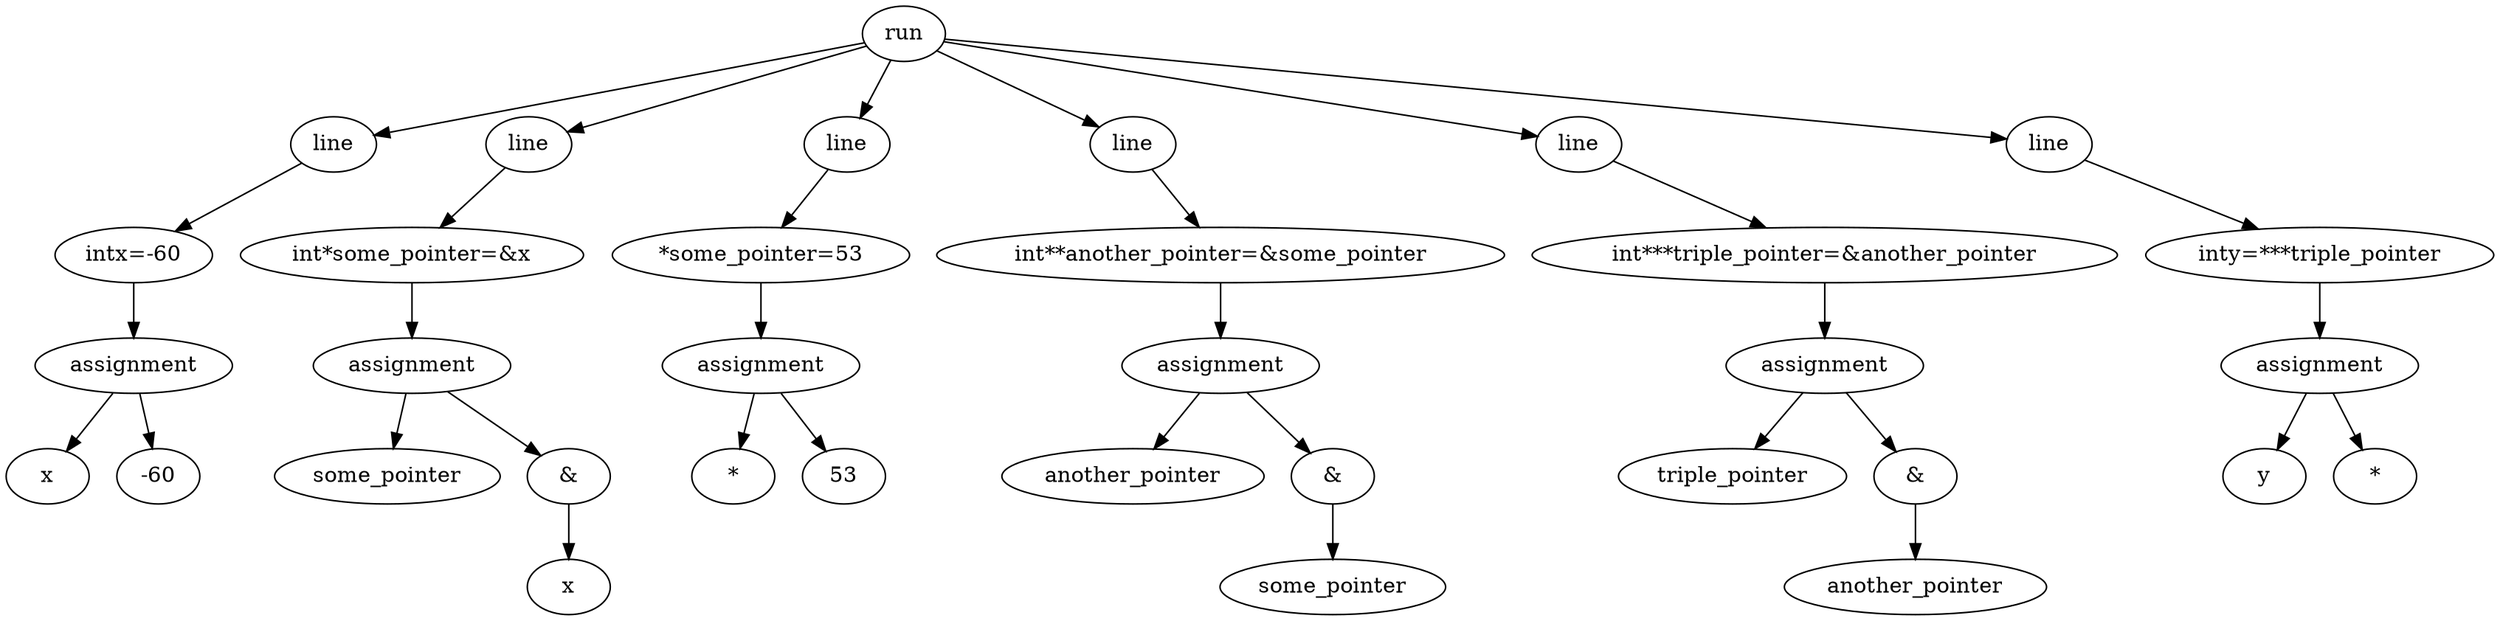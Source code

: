 digraph {
	8785898574924 [label=run]
	8785898588800 [label=line]
	8785898574924 -> 8785898588800
	8785898588722 [label="intx=-60"]
	8785898588800 -> 8785898588722
	8785898588494 [label=assignment]
	8785898588722 -> 8785898588494
	8785898703542 [label=x]
	8785898588494 -> 8785898703542
	8785898561810 [label=-60]
	8785898588494 -> 8785898561810
	8785898553579 [label=line]
	8785898574924 -> 8785898553579
	8785898554005 [label="int*some_pointer=&x"]
	8785898553579 -> 8785898554005
	8785898590350 [label=assignment]
	8785898554005 -> 8785898590350
	8785898590407 [label=some_pointer]
	8785898590350 -> 8785898590407
	8785898608364 [label="&"]
	8785898590350 -> 8785898608364
	8785898608406 [label=x]
	8785898608364 -> 8785898608406
	8785898608433 [label=line]
	8785898574924 -> 8785898608433
	8785898608475 [label="*some_pointer=53"]
	8785898608433 -> 8785898608475
	8785898608349 [label=assignment]
	8785898608475 -> 8785898608349
	8785898608502 [label="*"]
	8785898608349 -> 8785898608502
	8785898608571 [label=53]
	8785898608349 -> 8785898608571
	8785898608583 [label=line]
	8785898574924 -> 8785898608583
	8785898608538 [label="int**another_pointer=&some_pointer"]
	8785898608583 -> 8785898608538
	8785898608079 [label=assignment]
	8785898608538 -> 8785898608079
	8785898608409 [label=another_pointer]
	8785898608079 -> 8785898608409
	8785898608448 [label="&"]
	8785898608079 -> 8785898608448
	8785898608250 [label=some_pointer]
	8785898608448 -> 8785898608250
	8785898608520 [label=line]
	8785898574924 -> 8785898608520
	8785898608271 [label="int***triple_pointer=&another_pointer"]
	8785898608520 -> 8785898608271
	8785898608601 [label=assignment]
	8785898608271 -> 8785898608601
	8785898608511 [label=triple_pointer]
	8785898608601 -> 8785898608511
	8785898608487 [label="&"]
	8785898608601 -> 8785898608487
	8785898608331 [label=another_pointer]
	8785898608487 -> 8785898608331
	8785898608391 [label=line]
	8785898574924 -> 8785898608391
	8785898608457 [label="inty=***triple_pointer"]
	8785898608391 -> 8785898608457
	8785898608451 [label=assignment]
	8785898608457 -> 8785898608451
	8785898608121 [label=y]
	8785898608451 -> 8785898608121
	8785898608430 [label="*"]
	8785898608451 -> 8785898608430
}
